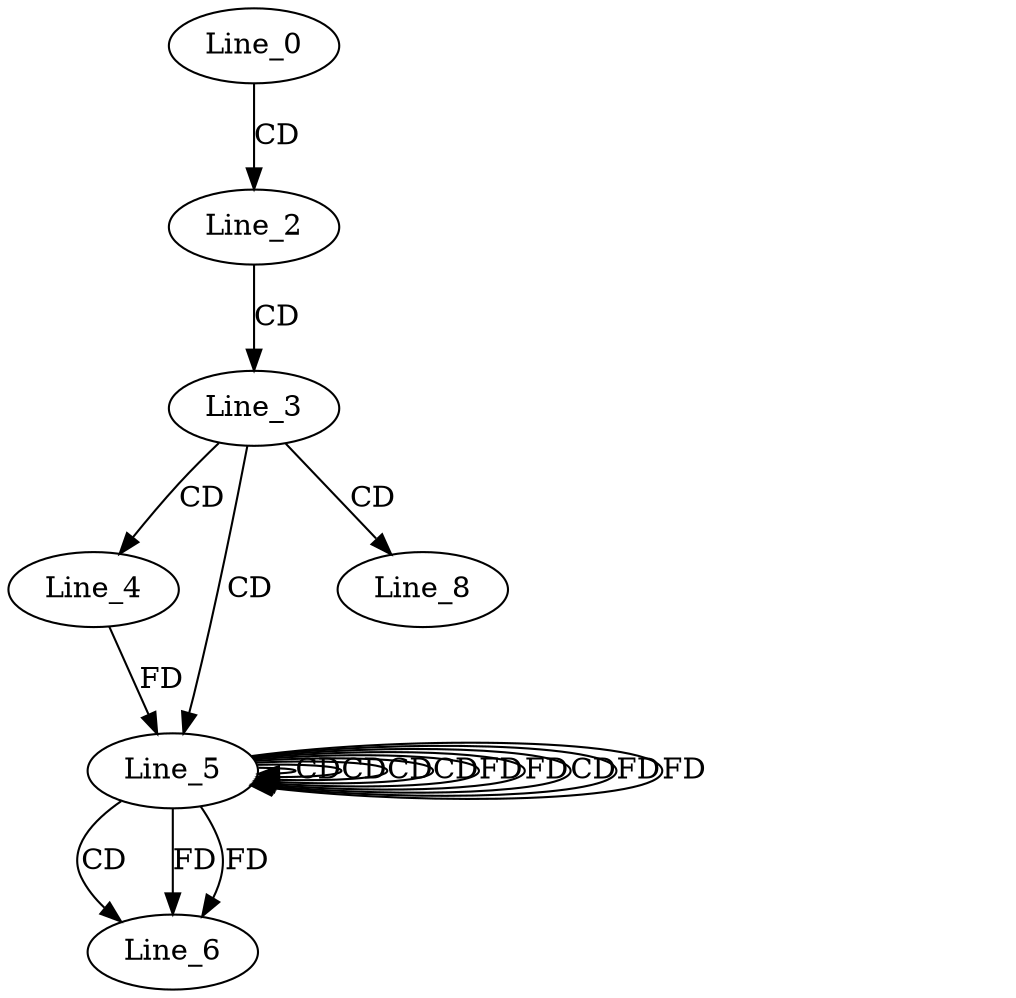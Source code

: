 digraph G {
  Line_0;
  Line_2;
  Line_3;
  Line_4;
  Line_5;
  Line_5;
  Line_5;
  Line_5;
  Line_5;
  Line_6;
  Line_8;
  Line_0 -> Line_2 [ label="CD" ];
  Line_2 -> Line_3 [ label="CD" ];
  Line_3 -> Line_4 [ label="CD" ];
  Line_3 -> Line_5 [ label="CD" ];
  Line_5 -> Line_5 [ label="CD" ];
  Line_5 -> Line_5 [ label="CD" ];
  Line_5 -> Line_5 [ label="CD" ];
  Line_4 -> Line_5 [ label="FD" ];
  Line_5 -> Line_5 [ label="CD" ];
  Line_5 -> Line_5 [ label="FD" ];
  Line_5 -> Line_5 [ label="FD" ];
  Line_5 -> Line_5 [ label="CD" ];
  Line_5 -> Line_6 [ label="CD" ];
  Line_5 -> Line_6 [ label="FD" ];
  Line_5 -> Line_6 [ label="FD" ];
  Line_3 -> Line_8 [ label="CD" ];
  Line_5 -> Line_5 [ label="FD" ];
  Line_5 -> Line_5 [ label="FD" ];
}
